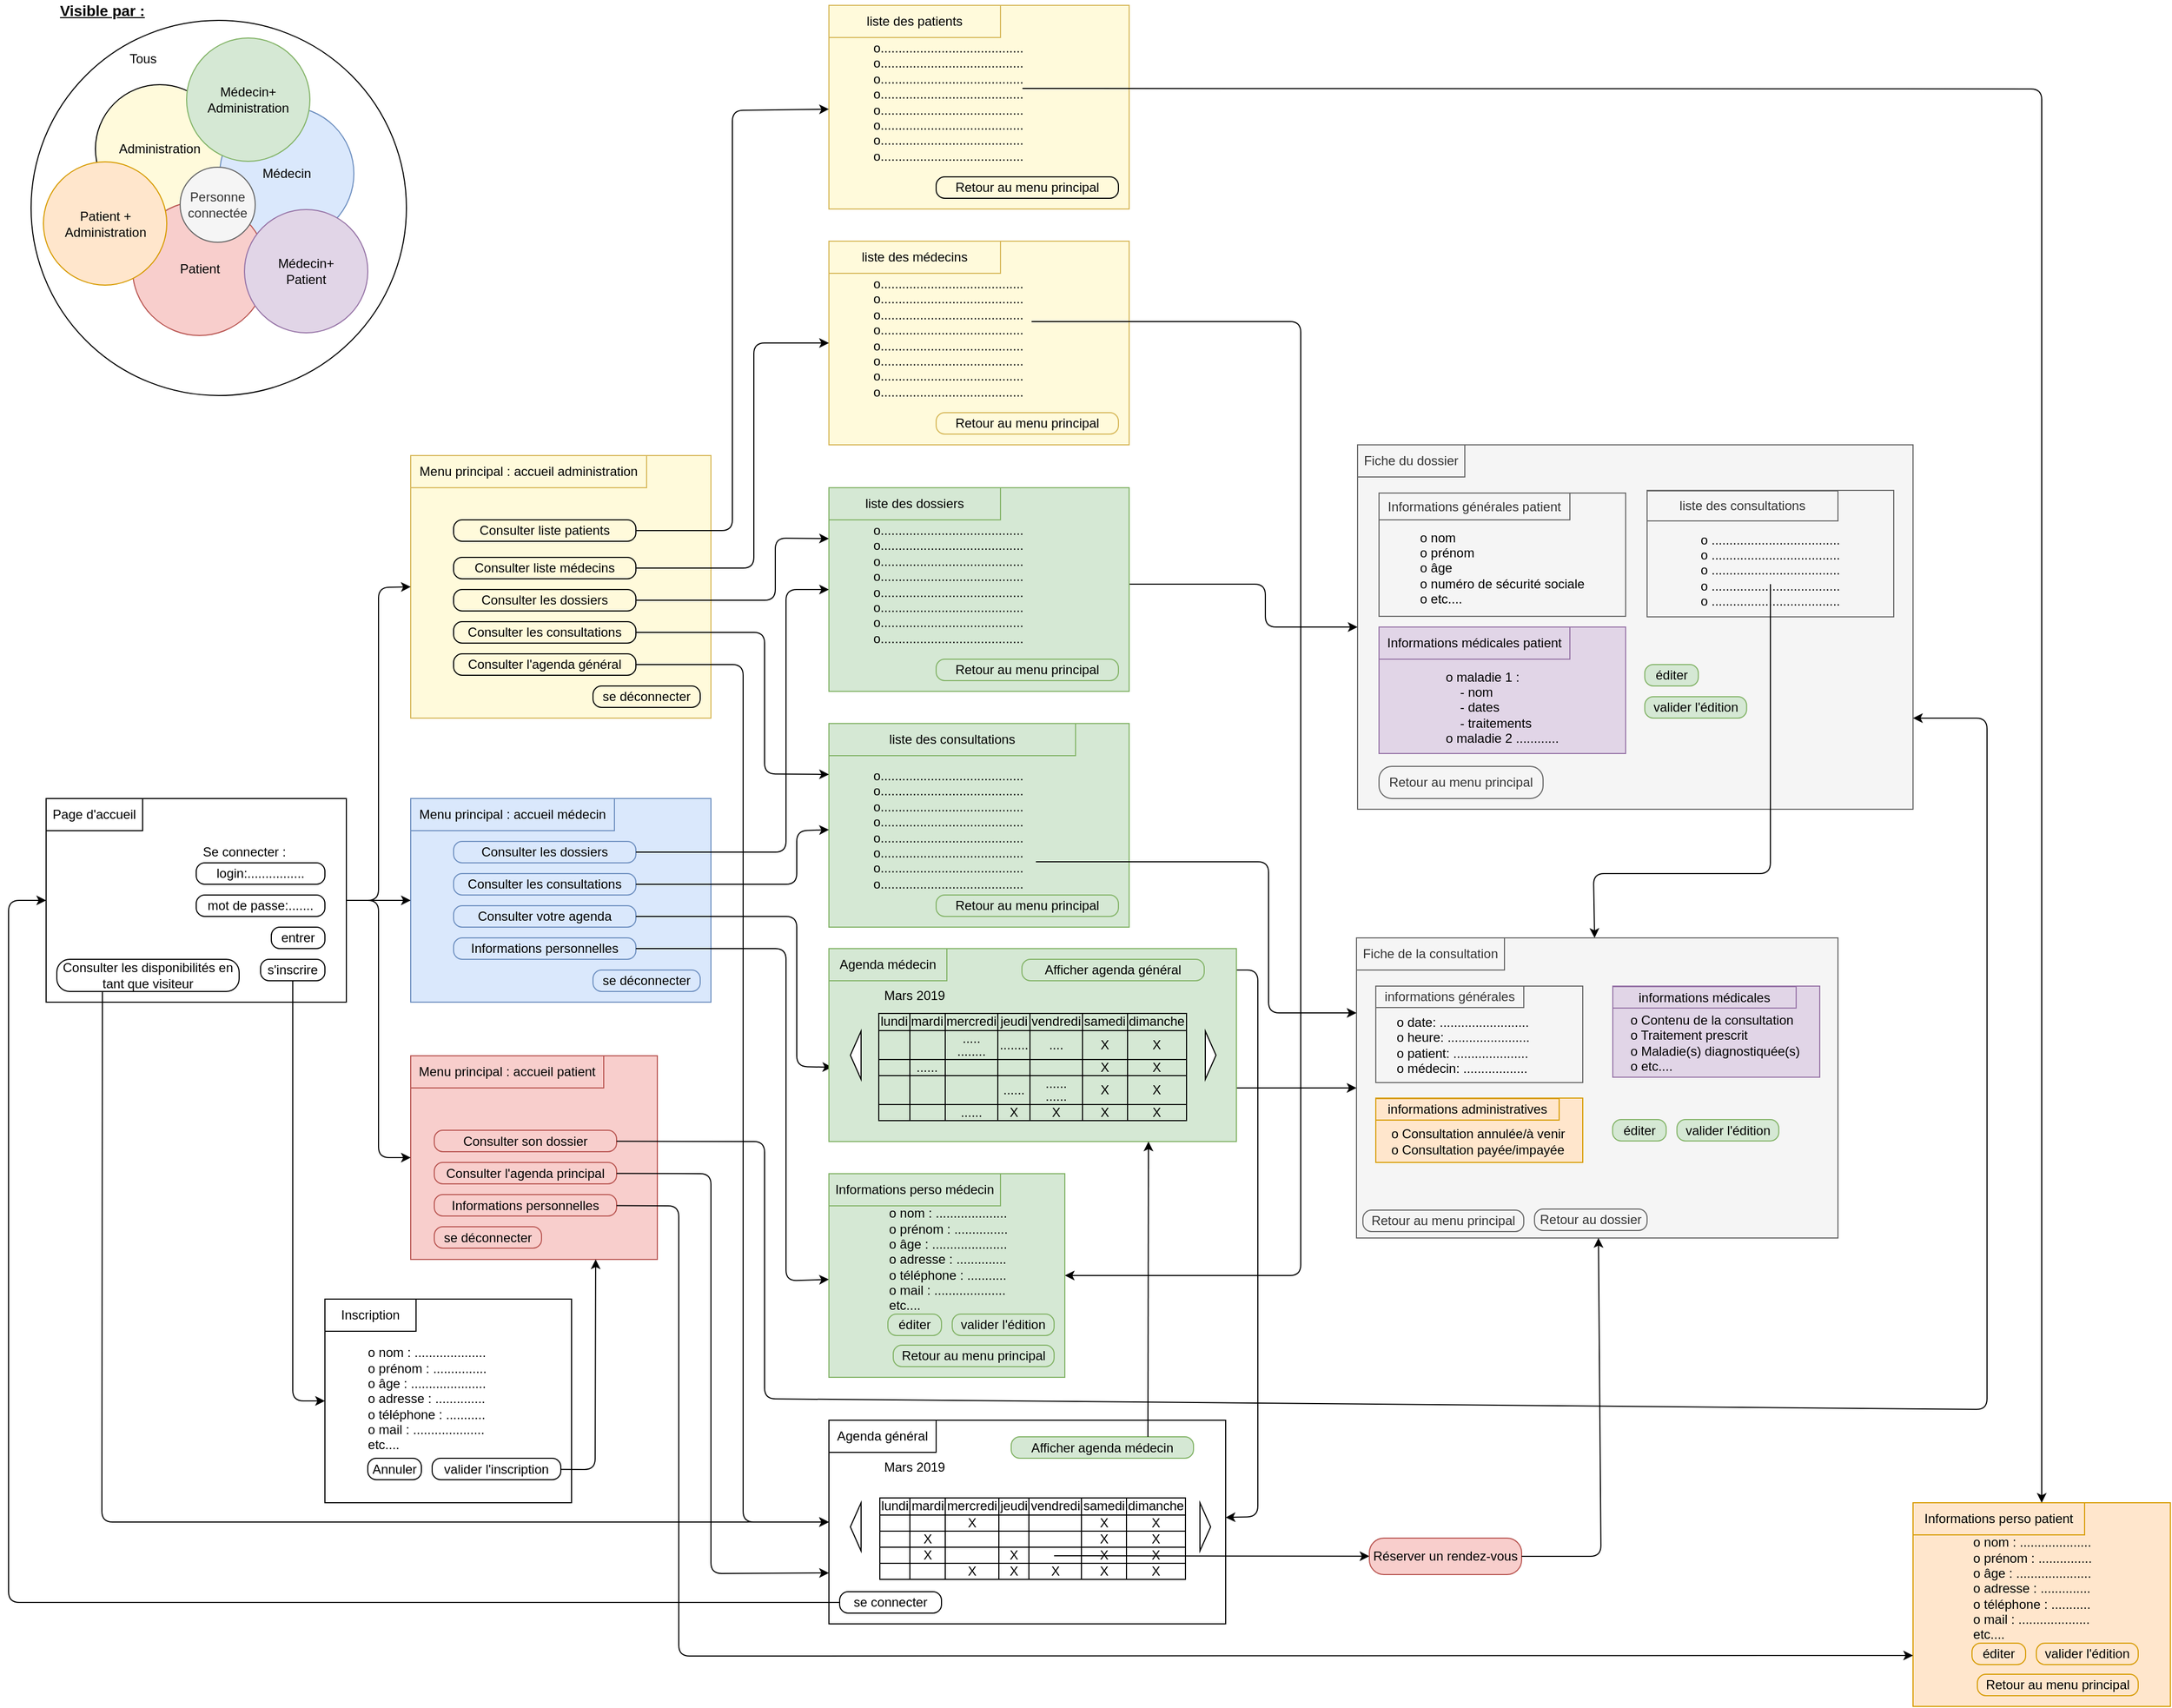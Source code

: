 <mxfile version="10.8.0" type="device"><diagram id="I6IaP9e5HXOP6kO5MKtG" name="Page-1"><mxGraphModel dx="3050" dy="2597" grid="1" gridSize="10" guides="1" tooltips="1" connect="1" arrows="1" fold="1" page="1" pageScale="1" pageWidth="1169" pageHeight="827" math="0" shadow="0"><root><mxCell id="0"/><mxCell id="1" parent="0"/><mxCell id="LQGNSoyMIDmupdFTmNiU-233" value="" style="ellipse;whiteSpace=wrap;html=1;aspect=fixed;" vertex="1" parent="1"><mxGeometry x="41" y="-786" width="350" height="350" as="geometry"/></mxCell><mxCell id="LQGNSoyMIDmupdFTmNiU-119" value="" style="group" vertex="1" connectable="0" parent="1"><mxGeometry x="395" y="-60" width="280" height="190" as="geometry"/></mxCell><mxCell id="LQGNSoyMIDmupdFTmNiU-30" value="" style="rounded=0;whiteSpace=wrap;html=1;fillColor=#dae8fc;strokeColor=#6c8ebf;" vertex="1" parent="LQGNSoyMIDmupdFTmNiU-119"><mxGeometry width="280" height="190" as="geometry"/></mxCell><mxCell id="LQGNSoyMIDmupdFTmNiU-12" value="Menu principal : accueil médecin" style="rounded=0;whiteSpace=wrap;html=1;fillColor=#dae8fc;strokeColor=#6c8ebf;" vertex="1" parent="LQGNSoyMIDmupdFTmNiU-119"><mxGeometry width="190" height="30" as="geometry"/></mxCell><mxCell id="LQGNSoyMIDmupdFTmNiU-13" value="Informations personnelles" style="rounded=1;whiteSpace=wrap;html=1;arcSize=40;fillColor=#dae8fc;strokeColor=#6c8ebf;" vertex="1" parent="LQGNSoyMIDmupdFTmNiU-119"><mxGeometry x="40" y="130" width="170" height="20" as="geometry"/></mxCell><mxCell id="LQGNSoyMIDmupdFTmNiU-14" value="Consulter les dossiers" style="rounded=1;whiteSpace=wrap;html=1;arcSize=40;fillColor=#dae8fc;strokeColor=#6c8ebf;" vertex="1" parent="LQGNSoyMIDmupdFTmNiU-119"><mxGeometry x="40" y="40" width="170" height="20" as="geometry"/></mxCell><mxCell id="LQGNSoyMIDmupdFTmNiU-15" value="Consulter les consultations" style="rounded=1;whiteSpace=wrap;html=1;arcSize=40;fillColor=#dae8fc;strokeColor=#6c8ebf;" vertex="1" parent="LQGNSoyMIDmupdFTmNiU-119"><mxGeometry x="40" y="70" width="170" height="20" as="geometry"/></mxCell><mxCell id="LQGNSoyMIDmupdFTmNiU-16" value="Consulter votre agenda" style="rounded=1;whiteSpace=wrap;html=1;arcSize=40;fillColor=#dae8fc;strokeColor=#6c8ebf;" vertex="1" parent="LQGNSoyMIDmupdFTmNiU-119"><mxGeometry x="40" y="100" width="170" height="20" as="geometry"/></mxCell><mxCell id="LQGNSoyMIDmupdFTmNiU-26" value="se déconnecter" style="rounded=1;whiteSpace=wrap;html=1;arcSize=40;fillColor=#dae8fc;strokeColor=#6c8ebf;" vertex="1" parent="LQGNSoyMIDmupdFTmNiU-119"><mxGeometry x="170" y="160" width="100" height="20" as="geometry"/></mxCell><mxCell id="LQGNSoyMIDmupdFTmNiU-56" value="" style="rounded=0;whiteSpace=wrap;html=1;fillColor=#d5e8d4;strokeColor=#82b366;" vertex="1" parent="1"><mxGeometry x="785" y="-130" width="280" height="190" as="geometry"/></mxCell><mxCell id="LQGNSoyMIDmupdFTmNiU-194" value="" style="rounded=0;whiteSpace=wrap;html=1;fillColor=#ffe6cc;strokeColor=#d79b00;" vertex="1" parent="1"><mxGeometry x="1796" y="597" width="240" height="190" as="geometry"/></mxCell><mxCell id="LQGNSoyMIDmupdFTmNiU-178" value="" style="rounded=0;whiteSpace=wrap;html=1;fillColor=#FFFADB;strokeColor=#d6b656;" vertex="1" parent="1"><mxGeometry x="785" y="-800" width="280" height="190" as="geometry"/></mxCell><mxCell id="LQGNSoyMIDmupdFTmNiU-138" value="" style="group;fillColor=#d5e8d4;strokeColor=#82b366;" vertex="1" connectable="0" parent="1"><mxGeometry x="785" y="80" width="380" height="180" as="geometry"/></mxCell><mxCell id="LQGNSoyMIDmupdFTmNiU-130" value="" style="rounded=0;whiteSpace=wrap;html=1;" vertex="1" parent="1"><mxGeometry x="785" y="520" width="370" height="190" as="geometry"/></mxCell><mxCell id="LQGNSoyMIDmupdFTmNiU-118" value="" style="rounded=0;whiteSpace=wrap;html=1;fillColor=#FFFADB;strokeColor=#d6b656;" vertex="1" parent="1"><mxGeometry x="395" y="-380" width="280" height="245" as="geometry"/></mxCell><mxCell id="LQGNSoyMIDmupdFTmNiU-10" value="" style="group" vertex="1" connectable="0" parent="1"><mxGeometry x="55" y="-60" width="280" height="190" as="geometry"/></mxCell><mxCell id="LQGNSoyMIDmupdFTmNiU-1" value="" style="rounded=0;whiteSpace=wrap;html=1;" vertex="1" parent="LQGNSoyMIDmupdFTmNiU-10"><mxGeometry width="280" height="190" as="geometry"/></mxCell><mxCell id="LQGNSoyMIDmupdFTmNiU-3" value="Page d'accueil" style="rounded=0;whiteSpace=wrap;html=1;" vertex="1" parent="LQGNSoyMIDmupdFTmNiU-10"><mxGeometry width="90" height="30" as="geometry"/></mxCell><mxCell id="LQGNSoyMIDmupdFTmNiU-4" value="Se connecter :" style="text;html=1;strokeColor=none;fillColor=none;align=center;verticalAlign=middle;whiteSpace=wrap;rounded=0;" vertex="1" parent="LQGNSoyMIDmupdFTmNiU-10"><mxGeometry x="140" y="40" width="90" height="20" as="geometry"/></mxCell><mxCell id="LQGNSoyMIDmupdFTmNiU-5" value="login:................" style="rounded=1;whiteSpace=wrap;html=1;arcSize=40;" vertex="1" parent="LQGNSoyMIDmupdFTmNiU-10"><mxGeometry x="140" y="60" width="120" height="20" as="geometry"/></mxCell><mxCell id="LQGNSoyMIDmupdFTmNiU-6" value="mot de passe:......." style="rounded=1;whiteSpace=wrap;html=1;arcSize=40;" vertex="1" parent="LQGNSoyMIDmupdFTmNiU-10"><mxGeometry x="140" y="90" width="120" height="20" as="geometry"/></mxCell><mxCell id="LQGNSoyMIDmupdFTmNiU-7" value="entrer" style="rounded=1;whiteSpace=wrap;html=1;arcSize=40;" vertex="1" parent="LQGNSoyMIDmupdFTmNiU-10"><mxGeometry x="210" y="120" width="50" height="20" as="geometry"/></mxCell><mxCell id="LQGNSoyMIDmupdFTmNiU-8" value="Consulter les disponibilités en tant que visiteur" style="rounded=1;whiteSpace=wrap;html=1;arcSize=40;" vertex="1" parent="LQGNSoyMIDmupdFTmNiU-10"><mxGeometry x="10" y="150" width="170" height="30" as="geometry"/></mxCell><mxCell id="LQGNSoyMIDmupdFTmNiU-9" value="s'inscrire" style="rounded=1;whiteSpace=wrap;html=1;arcSize=40;" vertex="1" parent="LQGNSoyMIDmupdFTmNiU-10"><mxGeometry x="200" y="150" width="60" height="20" as="geometry"/></mxCell><mxCell id="LQGNSoyMIDmupdFTmNiU-29" value="" style="endArrow=classic;html=1;exitX=1;exitY=0.5;exitDx=0;exitDy=0;fillColor=#dae8fc;strokeColor=#000000;" edge="1" parent="1" source="LQGNSoyMIDmupdFTmNiU-13" target="LQGNSoyMIDmupdFTmNiU-18"><mxGeometry width="50" height="50" relative="1" as="geometry"><mxPoint x="715" y="220" as="sourcePoint"/><mxPoint x="765" y="170" as="targetPoint"/><Array as="points"><mxPoint x="745" y="80"/><mxPoint x="745" y="390"/></Array></mxGeometry></mxCell><mxCell id="LQGNSoyMIDmupdFTmNiU-55" value="" style="endArrow=classic;html=1;fillColor=#dae8fc;strokeColor=#000000;" edge="1" parent="1" source="LQGNSoyMIDmupdFTmNiU-16"><mxGeometry width="50" height="50" relative="1" as="geometry"><mxPoint x="655" y="90" as="sourcePoint"/><mxPoint x="788" y="190.74" as="targetPoint"/><Array as="points"><mxPoint x="755" y="50"/><mxPoint x="755" y="190"/></Array></mxGeometry></mxCell><mxCell id="LQGNSoyMIDmupdFTmNiU-62" value="" style="endArrow=classic;html=1;fillColor=#dae8fc;strokeColor=#000000;" edge="1" parent="1" source="LQGNSoyMIDmupdFTmNiU-15" target="LQGNSoyMIDmupdFTmNiU-56"><mxGeometry width="50" height="50" relative="1" as="geometry"><mxPoint x="385" y="45" as="sourcePoint"/><mxPoint x="445" y="45" as="targetPoint"/><Array as="points"><mxPoint x="755" y="20"/><mxPoint x="755" y="-30"/></Array></mxGeometry></mxCell><mxCell id="LQGNSoyMIDmupdFTmNiU-70" value="" style="endArrow=classic;html=1;fillColor=#dae8fc;strokeColor=#000000;" edge="1" parent="1" source="LQGNSoyMIDmupdFTmNiU-14" target="LQGNSoyMIDmupdFTmNiU-65"><mxGeometry width="50" height="50" relative="1" as="geometry"><mxPoint x="655" y="30" as="sourcePoint"/><mxPoint x="795" y="-20.882" as="targetPoint"/><Array as="points"><mxPoint x="745" y="-10"/><mxPoint x="745" y="-255"/></Array></mxGeometry></mxCell><mxCell id="LQGNSoyMIDmupdFTmNiU-72" value="" style="rounded=0;whiteSpace=wrap;html=1;fillColor=#f5f5f5;strokeColor=#666666;fontColor=#333333;" vertex="1" parent="1"><mxGeometry x="1278" y="-390" width="518" height="340" as="geometry"/></mxCell><mxCell id="LQGNSoyMIDmupdFTmNiU-74" value="Retour au menu principal" style="rounded=1;whiteSpace=wrap;html=1;arcSize=40;fillColor=#f5f5f5;strokeColor=#666666;fontColor=#333333;" vertex="1" parent="1"><mxGeometry x="1298" y="-90" width="153" height="30" as="geometry"/></mxCell><mxCell id="LQGNSoyMIDmupdFTmNiU-78" value="" style="rounded=0;whiteSpace=wrap;html=1;fillColor=#f5f5f5;strokeColor=#666666;fontColor=#333333;" vertex="1" parent="1"><mxGeometry x="1298" y="-345" width="230" height="115" as="geometry"/></mxCell><mxCell id="LQGNSoyMIDmupdFTmNiU-79" value="&lt;div style=&quot;text-align: left&quot;&gt;&lt;span&gt;o nom&lt;/span&gt;&lt;/div&gt;&lt;div style=&quot;text-align: left&quot;&gt;&lt;span&gt;o prénom&lt;/span&gt;&lt;/div&gt;&lt;div style=&quot;text-align: left&quot;&gt;&lt;span&gt;o âge&lt;/span&gt;&lt;/div&gt;&lt;div style=&quot;text-align: left&quot;&gt;&lt;span&gt;o numéro de sécurité sociale&lt;/span&gt;&lt;/div&gt;&lt;div style=&quot;text-align: left&quot;&gt;o etc....&lt;/div&gt;" style="text;html=1;strokeColor=none;fillColor=none;align=center;verticalAlign=middle;whiteSpace=wrap;rounded=0;" vertex="1" parent="1"><mxGeometry x="1298" y="-320" width="230" height="90" as="geometry"/></mxCell><mxCell id="LQGNSoyMIDmupdFTmNiU-81" value="" style="rounded=0;whiteSpace=wrap;html=1;fillColor=#e1d5e7;strokeColor=#9673a6;" vertex="1" parent="1"><mxGeometry x="1298" y="-220" width="230" height="118" as="geometry"/></mxCell><mxCell id="LQGNSoyMIDmupdFTmNiU-82" value="Informations médicales patient" style="rounded=0;whiteSpace=wrap;html=1;fillColor=#e1d5e7;strokeColor=#9673a6;" vertex="1" parent="1"><mxGeometry x="1298" y="-220" width="178" height="30" as="geometry"/></mxCell><mxCell id="LQGNSoyMIDmupdFTmNiU-83" value="&lt;div style=&quot;text-align: left&quot;&gt;&lt;span&gt;o maladie 1 :&lt;/span&gt;&lt;/div&gt;&lt;div style=&quot;text-align: left&quot;&gt;&lt;span&gt;&amp;nbsp; &amp;nbsp; - nom&lt;/span&gt;&lt;/div&gt;&lt;div style=&quot;text-align: left&quot;&gt;&lt;span&gt;&amp;nbsp; &amp;nbsp; - dates&lt;/span&gt;&lt;/div&gt;&lt;div style=&quot;text-align: left&quot;&gt;&lt;span&gt;&amp;nbsp; &amp;nbsp; - traitements&lt;/span&gt;&lt;/div&gt;&lt;div style=&quot;text-align: left&quot;&gt;&lt;span&gt;o maladie 2 ............&lt;br&gt;&lt;/span&gt;&lt;/div&gt;" style="text;html=1;strokeColor=none;fillColor=none;align=center;verticalAlign=middle;whiteSpace=wrap;rounded=0;" vertex="1" parent="1"><mxGeometry x="1298" y="-190" width="230" height="90" as="geometry"/></mxCell><mxCell id="LQGNSoyMIDmupdFTmNiU-80" value="Informations générales patient" style="rounded=0;whiteSpace=wrap;html=1;fillColor=#f5f5f5;strokeColor=#666666;fontColor=#333333;" vertex="1" parent="1"><mxGeometry x="1298" y="-345" width="178" height="25" as="geometry"/></mxCell><mxCell id="LQGNSoyMIDmupdFTmNiU-73" value="Fiche du dossier" style="rounded=0;whiteSpace=wrap;html=1;fillColor=#f5f5f5;strokeColor=#666666;fontColor=#333333;" vertex="1" parent="1"><mxGeometry x="1278" y="-390" width="100" height="30" as="geometry"/></mxCell><mxCell id="LQGNSoyMIDmupdFTmNiU-85" value="" style="rounded=0;whiteSpace=wrap;html=1;fillColor=#f5f5f5;strokeColor=#666666;fontColor=#333333;" vertex="1" parent="1"><mxGeometry x="1548" y="-347.5" width="230" height="118" as="geometry"/></mxCell><mxCell id="LQGNSoyMIDmupdFTmNiU-86" value="liste des consultations" style="rounded=0;whiteSpace=wrap;html=1;fillColor=#f5f5f5;strokeColor=#666666;fontColor=#333333;" vertex="1" parent="1"><mxGeometry x="1548" y="-347" width="178" height="28" as="geometry"/></mxCell><mxCell id="LQGNSoyMIDmupdFTmNiU-87" value="&lt;div style=&quot;text-align: left&quot;&gt;&lt;span&gt;o ....................................&lt;/span&gt;&lt;br&gt;&lt;/div&gt;&lt;div style=&quot;text-align: left&quot;&gt;o ....................................&lt;br&gt;&lt;/div&gt;&lt;div style=&quot;text-align: left&quot;&gt;o ....................................&lt;br&gt;&lt;/div&gt;&lt;div style=&quot;text-align: left&quot;&gt;o ....................................&lt;br&gt;&lt;/div&gt;&lt;div style=&quot;text-align: left&quot;&gt;o ....................................&lt;br&gt;&lt;/div&gt;" style="text;html=1;strokeColor=none;fillColor=none;align=center;verticalAlign=middle;whiteSpace=wrap;rounded=0;" vertex="1" parent="1"><mxGeometry x="1548" y="-320" width="230" height="93" as="geometry"/></mxCell><mxCell id="LQGNSoyMIDmupdFTmNiU-89" value="" style="endArrow=classic;html=1;" edge="1" parent="1" source="LQGNSoyMIDmupdFTmNiU-68" target="LQGNSoyMIDmupdFTmNiU-72"><mxGeometry width="50" height="50" relative="1" as="geometry"><mxPoint x="975" y="-271.5" as="sourcePoint"/><mxPoint x="1234" y="-108.5" as="targetPoint"/><Array as="points"><mxPoint x="1192" y="-260"/><mxPoint x="1192" y="-220"/></Array></mxGeometry></mxCell><mxCell id="LQGNSoyMIDmupdFTmNiU-90" value="" style="endArrow=classic;html=1;" edge="1" parent="1" target="LQGNSoyMIDmupdFTmNiU-45"><mxGeometry width="50" height="50" relative="1" as="geometry"><mxPoint x="1663" y="-260" as="sourcePoint"/><mxPoint x="1536" y="-20" as="targetPoint"/><Array as="points"><mxPoint x="1663" y="10"/><mxPoint x="1498" y="10"/></Array></mxGeometry></mxCell><mxCell id="LQGNSoyMIDmupdFTmNiU-116" value="" style="endArrow=classic;html=1;strokeColor=#000000;" edge="1" parent="1" source="LQGNSoyMIDmupdFTmNiU-1" target="LQGNSoyMIDmupdFTmNiU-30"><mxGeometry width="50" height="50" relative="1" as="geometry"><mxPoint x="55" y="550" as="sourcePoint"/><mxPoint x="365" y="20" as="targetPoint"/></mxGeometry></mxCell><mxCell id="LQGNSoyMIDmupdFTmNiU-110" value="Menu principal : accueil administration" style="rounded=0;whiteSpace=wrap;html=1;fillColor=#FFFADB;strokeColor=#d6b656;" vertex="1" parent="1"><mxGeometry x="395" y="-380" width="220" height="30" as="geometry"/></mxCell><mxCell id="LQGNSoyMIDmupdFTmNiU-111" value="Consulter liste médecins" style="rounded=1;whiteSpace=wrap;html=1;arcSize=40;fillColor=#FFFADB;" vertex="1" parent="1"><mxGeometry x="435" y="-285" width="170" height="20" as="geometry"/></mxCell><mxCell id="LQGNSoyMIDmupdFTmNiU-112" value="Consulter les dossiers" style="rounded=1;whiteSpace=wrap;html=1;arcSize=40;fillColor=#FFFADB;" vertex="1" parent="1"><mxGeometry x="435" y="-255" width="170" height="20" as="geometry"/></mxCell><mxCell id="LQGNSoyMIDmupdFTmNiU-113" value="Consulter les consultations" style="rounded=1;whiteSpace=wrap;html=1;arcSize=40;fillColor=#FFFADB;" vertex="1" parent="1"><mxGeometry x="435" y="-225" width="170" height="20" as="geometry"/></mxCell><mxCell id="LQGNSoyMIDmupdFTmNiU-114" value="Consulter l'agenda général" style="rounded=1;whiteSpace=wrap;html=1;arcSize=40;fillColor=#FFFADB;" vertex="1" parent="1"><mxGeometry x="435" y="-195" width="170" height="20" as="geometry"/></mxCell><mxCell id="LQGNSoyMIDmupdFTmNiU-115" value="se déconnecter" style="rounded=1;whiteSpace=wrap;html=1;arcSize=40;fillColor=#FFFADB;" vertex="1" parent="1"><mxGeometry x="565" y="-165" width="100" height="20" as="geometry"/></mxCell><mxCell id="LQGNSoyMIDmupdFTmNiU-43" value="" style="endArrow=classic;html=1;entryX=0;entryY=0.5;entryDx=0;entryDy=0;" edge="1" parent="1" target="LQGNSoyMIDmupdFTmNiU-45"><mxGeometry width="50" height="50" relative="1" as="geometry"><mxPoint x="1014" y="210" as="sourcePoint"/><mxPoint x="1254" y="212" as="targetPoint"/><Array as="points"/></mxGeometry></mxCell><mxCell id="LQGNSoyMIDmupdFTmNiU-123" value="" style="group;" vertex="1" connectable="0" parent="1"><mxGeometry x="785" y="520" width="380" height="190" as="geometry"/></mxCell><mxCell id="LQGNSoyMIDmupdFTmNiU-124" value="" style="triangle;whiteSpace=wrap;html=1;" vertex="1" parent="LQGNSoyMIDmupdFTmNiU-123"><mxGeometry x="346" y="77" width="10" height="45" as="geometry"/></mxCell><mxCell id="LQGNSoyMIDmupdFTmNiU-125" value="Afficher agenda médecin" style="rounded=1;whiteSpace=wrap;html=1;arcSize=40;fillColor=#d5e8d4;strokeColor=#82b366;" vertex="1" parent="LQGNSoyMIDmupdFTmNiU-123"><mxGeometry x="170" y="15.5" width="170" height="20" as="geometry"/></mxCell><mxCell id="LQGNSoyMIDmupdFTmNiU-126" value="Agenda général" style="rounded=0;whiteSpace=wrap;html=1;" vertex="1" parent="1"><mxGeometry x="785" y="520" width="100" height="30" as="geometry"/></mxCell><mxCell id="LQGNSoyMIDmupdFTmNiU-127" value="&lt;div style=&quot;text-align: left&quot;&gt;&lt;span&gt;&lt;/span&gt;&lt;/div&gt;&lt;table border=&quot;1&quot; style=&quot;border: 1px solid rgb(0 , 0 , 0) ; border-collapse: collapse&quot;&gt;&lt;tbody style=&quot;line-height: 100%&quot;&gt;&lt;tr style=&quot;line-height: 110%&quot;&gt;&lt;td&gt;&lt;span style=&quot;background-color: rgb(255 , 255 , 255)&quot;&gt;lundi&lt;/span&gt;&lt;/td&gt;&lt;td&gt;&lt;span style=&quot;background-color: rgb(255 , 255 , 255)&quot;&gt;mardi&lt;/span&gt;&lt;/td&gt;&lt;td&gt;&lt;span style=&quot;background-color: rgb(255 , 255 , 255)&quot;&gt;mercredi&lt;/span&gt;&lt;/td&gt;&lt;td&gt;&lt;span style=&quot;background-color: rgb(255 , 255 , 255)&quot;&gt;jeudi&lt;/span&gt;&lt;/td&gt;&lt;td&gt;&lt;span style=&quot;background-color: rgb(255 , 255 , 255)&quot;&gt;vendredi&lt;/span&gt;&lt;/td&gt;&lt;td&gt;&lt;span style=&quot;background-color: rgb(255 , 255 , 255)&quot;&gt;samedi&lt;/span&gt;&lt;/td&gt;&lt;td&gt;&lt;span style=&quot;background-color: rgb(255 , 255 , 255)&quot;&gt;dimanche&lt;/span&gt;&lt;/td&gt;&lt;/tr&gt;&lt;tr&gt;&lt;td&gt;&lt;span style=&quot;background-color: rgb(255 , 255 , 255)&quot;&gt;&lt;br&gt;&lt;/span&gt;&lt;/td&gt;&lt;td&gt;&lt;span style=&quot;background-color: rgb(255 , 255 , 255)&quot;&gt;&lt;br&gt;&lt;/span&gt;&lt;/td&gt;&lt;td&gt;&lt;span style=&quot;background-color: rgb(255 , 255 , 255)&quot;&gt;X&lt;/span&gt;&lt;/td&gt;&lt;td&gt;&lt;/td&gt;&lt;td&gt;&lt;/td&gt;&lt;td&gt;&lt;span style=&quot;background-color: rgb(255 , 255 , 255)&quot;&gt;X&lt;/span&gt;&lt;/td&gt;&lt;td&gt;&lt;span style=&quot;background-color: rgb(255 , 255 , 255)&quot;&gt;X&lt;/span&gt;&lt;/td&gt;&lt;/tr&gt;&lt;tr&gt;&lt;td&gt;&lt;span style=&quot;background-color: rgb(255 , 255 , 255)&quot;&gt;&lt;br&gt;&lt;/span&gt;&lt;/td&gt;&lt;td&gt;&lt;span style=&quot;background-color: rgb(255 , 255 , 255)&quot;&gt;X&lt;/span&gt;&lt;/td&gt;&lt;td&gt;&lt;span style=&quot;background-color: rgb(255 , 255 , 255)&quot;&gt;&lt;br&gt;&lt;/span&gt;&lt;/td&gt;&lt;td&gt;&lt;span style=&quot;background-color: rgb(255 , 255 , 255)&quot;&gt;&lt;br&gt;&lt;/span&gt;&lt;/td&gt;&lt;td&gt;&lt;span style=&quot;background-color: rgb(255 , 255 , 255)&quot;&gt;&lt;br&gt;&lt;/span&gt;&lt;/td&gt;&lt;td&gt;&lt;span style=&quot;background-color: rgb(255 , 255 , 255)&quot;&gt;X&lt;/span&gt;&lt;/td&gt;&lt;td&gt;&lt;span style=&quot;background-color: rgb(255 , 255 , 255)&quot;&gt;X&lt;/span&gt;&lt;/td&gt;&lt;/tr&gt;&lt;tr&gt;&lt;td&gt;&lt;span style=&quot;background-color: rgb(255 , 255 , 255)&quot;&gt;&lt;br&gt;&lt;/span&gt;&lt;/td&gt;&lt;td&gt;&lt;span style=&quot;background-color: rgb(255 , 255 , 255)&quot;&gt;X&lt;/span&gt;&lt;/td&gt;&lt;td&gt;&lt;span style=&quot;background-color: rgb(255 , 255 , 255)&quot;&gt;&lt;br&gt;&lt;/span&gt;&lt;/td&gt;&lt;td&gt;&lt;span style=&quot;background-color: rgb(255 , 255 , 255)&quot;&gt;X&lt;/span&gt;&lt;/td&gt;&lt;td&gt;&lt;br&gt;&lt;/td&gt;&lt;td&gt;&lt;span style=&quot;background-color: rgb(255 , 255 , 255)&quot;&gt;X&lt;/span&gt;&lt;/td&gt;&lt;td&gt;&lt;span style=&quot;background-color: rgb(255 , 255 , 255)&quot;&gt;X&lt;/span&gt;&lt;/td&gt;&lt;/tr&gt;&lt;tr&gt;&lt;td&gt;&lt;span style=&quot;background-color: rgb(255 , 255 , 255)&quot;&gt;&lt;br&gt;&lt;/span&gt;&lt;/td&gt;&lt;td&gt;&lt;span style=&quot;background-color: rgb(255 , 255 , 255)&quot;&gt;&lt;br&gt;&lt;/span&gt;&lt;/td&gt;&lt;td&gt;&lt;span style=&quot;background-color: rgb(255 , 255 , 255)&quot;&gt;X&lt;/span&gt;&lt;/td&gt;&lt;td&gt;&lt;span style=&quot;background-color: rgb(255 , 255 , 255)&quot;&gt;X&lt;/span&gt;&lt;/td&gt;&lt;td&gt;&lt;span style=&quot;background-color: rgb(255 , 255 , 255)&quot;&gt;X&lt;/span&gt;&lt;/td&gt;&lt;td&gt;&lt;span style=&quot;background-color: rgb(255 , 255 , 255)&quot;&gt;X&lt;/span&gt;&lt;/td&gt;&lt;td&gt;&lt;span style=&quot;background-color: rgb(255 , 255 , 255)&quot;&gt;X&lt;/span&gt;&lt;/td&gt;&lt;/tr&gt;&lt;/tbody&gt;&lt;/table&gt;&lt;div style=&quot;text-align: left&quot;&gt;&lt;span&gt;&lt;/span&gt;&lt;/div&gt;" style="text;html=1;strokeColor=none;fillColor=none;align=center;verticalAlign=middle;whiteSpace=wrap;rounded=0;" vertex="1" parent="1"><mxGeometry x="795" y="560" width="360" height="140" as="geometry"/></mxCell><mxCell id="LQGNSoyMIDmupdFTmNiU-128" value="" style="triangle;whiteSpace=wrap;html=1;rotation=180;" vertex="1" parent="1"><mxGeometry x="805" y="597" width="10" height="45" as="geometry"/></mxCell><mxCell id="LQGNSoyMIDmupdFTmNiU-129" value="Mars 2019" style="text;html=1;strokeColor=none;fillColor=none;align=center;verticalAlign=middle;whiteSpace=wrap;rounded=0;" vertex="1" parent="1"><mxGeometry x="825" y="554" width="80" height="20" as="geometry"/></mxCell><mxCell id="LQGNSoyMIDmupdFTmNiU-131" value="" style="endArrow=classic;html=1;strokeColor=#000000;exitX=0.75;exitY=0;exitDx=0;exitDy=0;" edge="1" parent="1" source="LQGNSoyMIDmupdFTmNiU-125" target="LQGNSoyMIDmupdFTmNiU-136"><mxGeometry width="50" height="50" relative="1" as="geometry"><mxPoint x="1106" y="460" as="sourcePoint"/><mxPoint x="1125" y="400" as="targetPoint"/><Array as="points"><mxPoint x="1083" y="260"/></Array></mxGeometry></mxCell><mxCell id="LQGNSoyMIDmupdFTmNiU-140" value="" style="endArrow=classic;html=1;strokeColor=#000000;exitX=1;exitY=0.5;exitDx=0;exitDy=0;" edge="1" parent="1" source="LQGNSoyMIDmupdFTmNiU-139" target="LQGNSoyMIDmupdFTmNiU-130"><mxGeometry width="50" height="50" relative="1" as="geometry"><mxPoint x="1145" y="554" as="sourcePoint"/><mxPoint x="1155" y="420" as="targetPoint"/><Array as="points"><mxPoint x="1185" y="100"/><mxPoint x="1185" y="610"/></Array></mxGeometry></mxCell><mxCell id="LQGNSoyMIDmupdFTmNiU-141" value="" style="endArrow=classic;html=1;strokeColor=#000000;" edge="1" parent="1" source="LQGNSoyMIDmupdFTmNiU-114" target="LQGNSoyMIDmupdFTmNiU-130"><mxGeometry width="50" height="50" relative="1" as="geometry"><mxPoint x="705" y="-230" as="sourcePoint"/><mxPoint x="695" y="570" as="targetPoint"/><Array as="points"><mxPoint x="705" y="-185"/><mxPoint x="705" y="615"/></Array></mxGeometry></mxCell><mxCell id="LQGNSoyMIDmupdFTmNiU-142" value="" style="group;fillColor=#FFFADB;strokeColor=#d6b656;" vertex="1" connectable="0" parent="1"><mxGeometry x="785" y="-580" width="280" height="190" as="geometry"/></mxCell><mxCell id="LQGNSoyMIDmupdFTmNiU-147" value="" style="endArrow=classic;html=1;strokeColor=#000000;" edge="1" parent="1" source="LQGNSoyMIDmupdFTmNiU-111"><mxGeometry width="50" height="50" relative="1" as="geometry"><mxPoint x="630" y="-395" as="sourcePoint"/><mxPoint x="785" y="-485" as="targetPoint"/><Array as="points"><mxPoint x="715" y="-275"/><mxPoint x="715" y="-485"/></Array></mxGeometry></mxCell><mxCell id="LQGNSoyMIDmupdFTmNiU-148" value="" style="endArrow=classic;html=1;strokeColor=#000000;entryX=0;entryY=0.25;entryDx=0;entryDy=0;" edge="1" parent="1" source="LQGNSoyMIDmupdFTmNiU-112" target="LQGNSoyMIDmupdFTmNiU-65"><mxGeometry width="50" height="50" relative="1" as="geometry"><mxPoint x="615" y="-265" as="sourcePoint"/><mxPoint x="795" y="-475" as="targetPoint"/><Array as="points"><mxPoint x="735" y="-245"/><mxPoint x="735" y="-303"/></Array></mxGeometry></mxCell><mxCell id="LQGNSoyMIDmupdFTmNiU-149" value="" style="endArrow=classic;html=1;strokeColor=#000000;entryX=0;entryY=0.25;entryDx=0;entryDy=0;" edge="1" parent="1" source="LQGNSoyMIDmupdFTmNiU-113" target="LQGNSoyMIDmupdFTmNiU-56"><mxGeometry width="50" height="50" relative="1" as="geometry"><mxPoint x="615" y="-235" as="sourcePoint"/><mxPoint x="794.529" y="-292.882" as="targetPoint"/><Array as="points"><mxPoint x="725" y="-215"/><mxPoint x="725" y="-83"/></Array></mxGeometry></mxCell><mxCell id="LQGNSoyMIDmupdFTmNiU-150" value="" style="endArrow=classic;html=1;" edge="1" parent="1" target="LQGNSoyMIDmupdFTmNiU-18"><mxGeometry width="50" height="50" relative="1" as="geometry"><mxPoint x="974.0" y="-505" as="sourcePoint"/><mxPoint x="1233" y="-465" as="targetPoint"/><Array as="points"><mxPoint x="1225" y="-505"/><mxPoint x="1225" y="385"/></Array></mxGeometry></mxCell><mxCell id="LQGNSoyMIDmupdFTmNiU-144" value="liste des médecins" style="rounded=0;whiteSpace=wrap;html=1;fillColor=#FFFADB;strokeColor=#d6b656;" vertex="1" parent="1"><mxGeometry x="785" y="-580" width="160" height="30" as="geometry"/></mxCell><mxCell id="LQGNSoyMIDmupdFTmNiU-145" value="Retour au menu principal" style="rounded=1;whiteSpace=wrap;html=1;arcSize=40;fillColor=#FFFADB;strokeColor=#d6b656;" vertex="1" parent="1"><mxGeometry x="885" y="-420" width="170" height="20" as="geometry"/></mxCell><mxCell id="LQGNSoyMIDmupdFTmNiU-146" value="&lt;div style=&quot;text-align: left&quot;&gt;&lt;span&gt;o........................................&lt;/span&gt;&lt;/div&gt;&lt;div style=&quot;text-align: left&quot;&gt;o........................................&lt;br&gt;&lt;/div&gt;&lt;div style=&quot;text-align: left&quot;&gt;o........................................&lt;br&gt;&lt;/div&gt;&lt;div style=&quot;text-align: left&quot;&gt;o........................................&lt;br&gt;&lt;/div&gt;&lt;div style=&quot;text-align: left&quot;&gt;o........................................&lt;br&gt;&lt;/div&gt;&lt;div style=&quot;text-align: left&quot;&gt;o........................................&lt;br&gt;&lt;/div&gt;&lt;div style=&quot;text-align: left&quot;&gt;o........................................&lt;br&gt;&lt;/div&gt;&lt;div style=&quot;text-align: left&quot;&gt;o........................................&lt;br&gt;&lt;/div&gt;" style="text;html=1;strokeColor=none;fillColor=none;align=center;verticalAlign=middle;whiteSpace=wrap;rounded=0;" vertex="1" parent="1"><mxGeometry x="815" y="-550" width="163" height="120" as="geometry"/></mxCell><mxCell id="LQGNSoyMIDmupdFTmNiU-151" value="" style="endArrow=classic;html=1;strokeColor=#000000;entryX=0;entryY=0.5;entryDx=0;entryDy=0;" edge="1" parent="1" source="LQGNSoyMIDmupdFTmNiU-1" target="LQGNSoyMIDmupdFTmNiU-118"><mxGeometry width="50" height="50" relative="1" as="geometry"><mxPoint x="345" y="45" as="sourcePoint"/><mxPoint x="405" y="45" as="targetPoint"/><Array as="points"><mxPoint x="365" y="35"/><mxPoint x="365" y="-257"/></Array></mxGeometry></mxCell><mxCell id="LQGNSoyMIDmupdFTmNiU-152" value="éditer" style="rounded=1;whiteSpace=wrap;html=1;arcSize=40;fillColor=#d5e8d4;strokeColor=#82b366;" vertex="1" parent="1"><mxGeometry x="1545.818" y="-185" width="50" height="20" as="geometry"/></mxCell><mxCell id="LQGNSoyMIDmupdFTmNiU-153" value="valider l'édition" style="rounded=1;whiteSpace=wrap;html=1;arcSize=40;fillColor=#d5e8d4;strokeColor=#82b366;" vertex="1" parent="1"><mxGeometry x="1545.818" y="-155" width="95" height="20" as="geometry"/></mxCell><mxCell id="LQGNSoyMIDmupdFTmNiU-155" value="" style="rounded=0;whiteSpace=wrap;html=1;fillColor=#f8cecc;strokeColor=#b85450;" vertex="1" parent="1"><mxGeometry x="395" y="180" width="230" height="190" as="geometry"/></mxCell><mxCell id="LQGNSoyMIDmupdFTmNiU-156" value="Menu principal : accueil patient" style="rounded=0;whiteSpace=wrap;html=1;fillColor=#f8cecc;strokeColor=#b85450;" vertex="1" parent="1"><mxGeometry x="395" y="180" width="180" height="30" as="geometry"/></mxCell><mxCell id="LQGNSoyMIDmupdFTmNiU-157" value="Informations personnelles" style="rounded=1;whiteSpace=wrap;html=1;arcSize=40;fillColor=#f8cecc;strokeColor=#b85450;" vertex="1" parent="1"><mxGeometry x="417" y="309.5" width="170" height="20" as="geometry"/></mxCell><mxCell id="LQGNSoyMIDmupdFTmNiU-158" value="Consulter son dossier" style="rounded=1;whiteSpace=wrap;html=1;arcSize=40;fillColor=#f8cecc;strokeColor=#b85450;" vertex="1" parent="1"><mxGeometry x="417" y="249.5" width="170" height="20" as="geometry"/></mxCell><mxCell id="LQGNSoyMIDmupdFTmNiU-160" value="Consulter l'agenda principal" style="rounded=1;whiteSpace=wrap;html=1;arcSize=40;fillColor=#f8cecc;strokeColor=#b85450;" vertex="1" parent="1"><mxGeometry x="417" y="279.5" width="170" height="20" as="geometry"/></mxCell><mxCell id="LQGNSoyMIDmupdFTmNiU-161" value="se déconnecter" style="rounded=1;whiteSpace=wrap;html=1;arcSize=40;fillColor=#f8cecc;strokeColor=#b85450;" vertex="1" parent="1"><mxGeometry x="417" y="339.5" width="100" height="20" as="geometry"/></mxCell><mxCell id="LQGNSoyMIDmupdFTmNiU-45" value="" style="rounded=0;whiteSpace=wrap;html=1;fillColor=#f5f5f5;strokeColor=#666666;fontColor=#333333;" vertex="1" parent="1"><mxGeometry x="1277" y="70" width="449" height="280" as="geometry"/></mxCell><mxCell id="LQGNSoyMIDmupdFTmNiU-46" value="Fiche de la consultation" style="rounded=0;whiteSpace=wrap;html=1;fillColor=#f5f5f5;strokeColor=#666666;fontColor=#333333;" vertex="1" parent="1"><mxGeometry x="1277" y="70" width="138" height="30" as="geometry"/></mxCell><mxCell id="LQGNSoyMIDmupdFTmNiU-47" value="Retour au menu principal" style="rounded=1;whiteSpace=wrap;html=1;arcSize=40;fillColor=#f5f5f5;strokeColor=#666666;fontColor=#333333;" vertex="1" parent="1"><mxGeometry x="1283" y="324" width="150" height="20" as="geometry"/></mxCell><mxCell id="LQGNSoyMIDmupdFTmNiU-48" value="éditer" style="rounded=1;whiteSpace=wrap;html=1;arcSize=40;fillColor=#d5e8d4;strokeColor=#82b366;" vertex="1" parent="1"><mxGeometry x="1515.818" y="239.5" width="50" height="20" as="geometry"/></mxCell><mxCell id="LQGNSoyMIDmupdFTmNiU-49" value="valider l'édition" style="rounded=1;whiteSpace=wrap;html=1;arcSize=40;fillColor=#d5e8d4;strokeColor=#82b366;" vertex="1" parent="1"><mxGeometry x="1575.818" y="239.5" width="95" height="20" as="geometry"/></mxCell><mxCell id="LQGNSoyMIDmupdFTmNiU-91" value="Retour au dossier" style="rounded=1;whiteSpace=wrap;html=1;arcSize=40;fillColor=#f5f5f5;strokeColor=#666666;fontColor=#333333;" vertex="1" parent="1"><mxGeometry x="1443" y="323" width="105" height="20" as="geometry"/></mxCell><mxCell id="LQGNSoyMIDmupdFTmNiU-96" value="" style="rounded=0;whiteSpace=wrap;html=1;fillColor=#f5f5f5;strokeColor=#666666;fontColor=#333333;" vertex="1" parent="1"><mxGeometry x="1295" y="115" width="193" height="90" as="geometry"/></mxCell><mxCell id="LQGNSoyMIDmupdFTmNiU-97" value="informations générales" style="rounded=0;whiteSpace=wrap;html=1;fillColor=#f5f5f5;strokeColor=#666666;fontColor=#333333;" vertex="1" parent="1"><mxGeometry x="1295" y="115" width="138" height="20" as="geometry"/></mxCell><mxCell id="LQGNSoyMIDmupdFTmNiU-98" value="&lt;div style=&quot;text-align: left&quot;&gt;&lt;span&gt;o date: .........................&lt;/span&gt;&lt;/div&gt;&lt;div style=&quot;text-align: left&quot;&gt;&lt;span&gt;o heure: .......................&lt;/span&gt;&lt;/div&gt;&lt;div style=&quot;text-align: left&quot;&gt;&lt;span&gt;o patient: .....................&lt;/span&gt;&lt;/div&gt;&lt;div style=&quot;text-align: left&quot;&gt;&lt;span&gt;o médecin: ..................&lt;/span&gt;&lt;/div&gt;" style="text;html=1;strokeColor=none;fillColor=none;align=center;verticalAlign=middle;whiteSpace=wrap;rounded=0;" vertex="1" parent="1"><mxGeometry x="1295" y="135" width="163" height="70" as="geometry"/></mxCell><mxCell id="LQGNSoyMIDmupdFTmNiU-99" value="" style="rounded=0;whiteSpace=wrap;html=1;fillColor=#ffe6cc;strokeColor=#d79b00;" vertex="1" parent="1"><mxGeometry x="1295" y="219.5" width="193" height="60" as="geometry"/></mxCell><mxCell id="LQGNSoyMIDmupdFTmNiU-100" value="informations administratives" style="rounded=0;whiteSpace=wrap;html=1;fillColor=#ffe6cc;strokeColor=#d79b00;" vertex="1" parent="1"><mxGeometry x="1295" y="220" width="171" height="20" as="geometry"/></mxCell><mxCell id="LQGNSoyMIDmupdFTmNiU-101" value="&lt;div style=&quot;text-align: left&quot;&gt;o Consultation annulée/à venir&lt;/div&gt;&lt;div style=&quot;text-align: left&quot;&gt;o Consultation payée/impayée&lt;/div&gt;" style="text;html=1;strokeColor=none;fillColor=none;align=center;verticalAlign=middle;whiteSpace=wrap;rounded=0;" vertex="1" parent="1"><mxGeometry x="1295" y="239.5" width="191" height="40" as="geometry"/></mxCell><mxCell id="LQGNSoyMIDmupdFTmNiU-102" value="" style="rounded=0;whiteSpace=wrap;html=1;fillColor=#e1d5e7;strokeColor=#9673a6;" vertex="1" parent="1"><mxGeometry x="1516" y="115" width="193" height="85" as="geometry"/></mxCell><mxCell id="LQGNSoyMIDmupdFTmNiU-103" value="informations médicales" style="rounded=0;whiteSpace=wrap;html=1;fillColor=#e1d5e7;strokeColor=#9673a6;" vertex="1" parent="1"><mxGeometry x="1516" y="115.5" width="171" height="20" as="geometry"/></mxCell><mxCell id="LQGNSoyMIDmupdFTmNiU-104" value="&lt;div style=&quot;text-align: left&quot;&gt;o Contenu de la consultation&lt;/div&gt;&lt;div style=&quot;text-align: left&quot;&gt;o Traitement prescrit&lt;/div&gt;&lt;div style=&quot;text-align: left&quot;&gt;o Maladie(s) diagnostiquée(s)&lt;/div&gt;&lt;div style=&quot;text-align: left&quot;&gt;o etc....&lt;/div&gt;" style="text;html=1;strokeColor=none;fillColor=none;align=center;verticalAlign=middle;whiteSpace=wrap;rounded=0;" vertex="1" parent="1"><mxGeometry x="1516" y="135" width="191" height="65" as="geometry"/></mxCell><mxCell id="LQGNSoyMIDmupdFTmNiU-169" value="" style="endArrow=classic;html=1;strokeColor=#000000;" edge="1" parent="1" target="LQGNSoyMIDmupdFTmNiU-170"><mxGeometry width="50" height="50" relative="1" as="geometry"><mxPoint x="995" y="646.5" as="sourcePoint"/><mxPoint x="1125" y="646.5" as="targetPoint"/><Array as="points"/></mxGeometry></mxCell><mxCell id="LQGNSoyMIDmupdFTmNiU-170" value="Réserver un rendez-vous" style="rounded=1;whiteSpace=wrap;html=1;arcSize=40;fillColor=#f8cecc;strokeColor=#b85450;" vertex="1" parent="1"><mxGeometry x="1289" y="630" width="142" height="34" as="geometry"/></mxCell><mxCell id="LQGNSoyMIDmupdFTmNiU-172" value="Consulter liste patients" style="rounded=1;whiteSpace=wrap;html=1;arcSize=40;fillColor=#FFFADB;" vertex="1" parent="1"><mxGeometry x="435" y="-320" width="170" height="20" as="geometry"/></mxCell><mxCell id="LQGNSoyMIDmupdFTmNiU-174" value="liste des patients" style="rounded=0;whiteSpace=wrap;html=1;fillColor=#FFFADB;strokeColor=#d6b656;" vertex="1" parent="1"><mxGeometry x="785" y="-800" width="160" height="30" as="geometry"/></mxCell><mxCell id="LQGNSoyMIDmupdFTmNiU-175" value="Retour au menu principal" style="rounded=1;whiteSpace=wrap;html=1;arcSize=40;fillColor=#FFFADB;" vertex="1" parent="1"><mxGeometry x="885" y="-640" width="170" height="20" as="geometry"/></mxCell><mxCell id="LQGNSoyMIDmupdFTmNiU-176" value="&lt;div style=&quot;text-align: left&quot;&gt;&lt;span&gt;o........................................&lt;/span&gt;&lt;/div&gt;&lt;div style=&quot;text-align: left&quot;&gt;o........................................&lt;br&gt;&lt;/div&gt;&lt;div style=&quot;text-align: left&quot;&gt;o........................................&lt;br&gt;&lt;/div&gt;&lt;div style=&quot;text-align: left&quot;&gt;o........................................&lt;br&gt;&lt;/div&gt;&lt;div style=&quot;text-align: left&quot;&gt;o........................................&lt;br&gt;&lt;/div&gt;&lt;div style=&quot;text-align: left&quot;&gt;o........................................&lt;br&gt;&lt;/div&gt;&lt;div style=&quot;text-align: left&quot;&gt;o........................................&lt;br&gt;&lt;/div&gt;&lt;div style=&quot;text-align: left&quot;&gt;o........................................&lt;br&gt;&lt;/div&gt;" style="text;html=1;strokeColor=none;fillColor=none;align=center;verticalAlign=middle;whiteSpace=wrap;rounded=0;" vertex="1" parent="1"><mxGeometry x="815" y="-770" width="163" height="120" as="geometry"/></mxCell><mxCell id="LQGNSoyMIDmupdFTmNiU-177" value="" style="endArrow=classic;html=1;strokeColor=#000000;" edge="1" parent="1" source="LQGNSoyMIDmupdFTmNiU-172" target="LQGNSoyMIDmupdFTmNiU-178"><mxGeometry width="50" height="50" relative="1" as="geometry"><mxPoint x="520" y="-475" as="sourcePoint"/><mxPoint x="705" y="-710" as="targetPoint"/><Array as="points"><mxPoint x="695" y="-310"/><mxPoint x="695" y="-702"/></Array></mxGeometry></mxCell><mxCell id="LQGNSoyMIDmupdFTmNiU-180" value="Informations perso patient" style="rounded=0;whiteSpace=wrap;html=1;fillColor=#ffe6cc;strokeColor=#d79b00;" vertex="1" parent="1"><mxGeometry x="1796" y="597" width="160" height="30" as="geometry"/></mxCell><mxCell id="LQGNSoyMIDmupdFTmNiU-181" value="Retour au menu principal" style="rounded=1;whiteSpace=wrap;html=1;arcSize=40;fillColor=#ffe6cc;strokeColor=#d79b00;" vertex="1" parent="1"><mxGeometry x="1856" y="757" width="150" height="20" as="geometry"/></mxCell><mxCell id="LQGNSoyMIDmupdFTmNiU-182" value="éditer" style="rounded=1;whiteSpace=wrap;html=1;arcSize=40;fillColor=#ffe6cc;strokeColor=#d79b00;" vertex="1" parent="1"><mxGeometry x="1851" y="728" width="50" height="20" as="geometry"/></mxCell><mxCell id="LQGNSoyMIDmupdFTmNiU-183" value="valider l'édition" style="rounded=1;whiteSpace=wrap;html=1;arcSize=40;fillColor=#ffe6cc;strokeColor=#d79b00;" vertex="1" parent="1"><mxGeometry x="1911" y="728" width="95" height="20" as="geometry"/></mxCell><mxCell id="LQGNSoyMIDmupdFTmNiU-184" value="&lt;div style=&quot;text-align: left&quot;&gt;&lt;span&gt;o nom : ....................&lt;/span&gt;&lt;/div&gt;&lt;div style=&quot;text-align: left&quot;&gt;&lt;span&gt;o prénom : ...............&lt;/span&gt;&lt;/div&gt;&lt;div style=&quot;text-align: left&quot;&gt;&lt;span&gt;o âge : .....................&lt;/span&gt;&lt;/div&gt;&lt;div style=&quot;text-align: left&quot;&gt;&lt;span&gt;o adresse : ..............&lt;/span&gt;&lt;/div&gt;&lt;div style=&quot;text-align: left&quot;&gt;&lt;span&gt;o téléphone : ...........&lt;/span&gt;&lt;/div&gt;&lt;div style=&quot;text-align: left&quot;&gt;&lt;span&gt;o mail : ....................&lt;/span&gt;&lt;/div&gt;&lt;div style=&quot;text-align: left&quot;&gt;&lt;span&gt;etc....&lt;/span&gt;&lt;/div&gt;" style="text;html=1;strokeColor=none;fillColor=none;align=center;verticalAlign=middle;whiteSpace=wrap;rounded=0;" vertex="1" parent="1"><mxGeometry x="1826" y="627" width="163" height="100" as="geometry"/></mxCell><mxCell id="LQGNSoyMIDmupdFTmNiU-185" value="" style="endArrow=classic;html=1;strokeColor=#000000;" edge="1" parent="1" source="LQGNSoyMIDmupdFTmNiU-170" target="LQGNSoyMIDmupdFTmNiU-45"><mxGeometry width="50" height="50" relative="1" as="geometry"><mxPoint x="1324" y="573.5" as="sourcePoint"/><mxPoint x="1528" y="573.871" as="targetPoint"/><Array as="points"><mxPoint x="1505" y="647"/></Array></mxGeometry></mxCell><mxCell id="LQGNSoyMIDmupdFTmNiU-186" value="" style="endArrow=classic;html=1;" edge="1" parent="1" target="LQGNSoyMIDmupdFTmNiU-194"><mxGeometry width="50" height="50" relative="1" as="geometry"><mxPoint x="965.5" y="-722.5" as="sourcePoint"/><mxPoint x="1045" y="860" as="targetPoint"/><Array as="points"><mxPoint x="1916" y="-722"/></Array></mxGeometry></mxCell><mxCell id="LQGNSoyMIDmupdFTmNiU-195" value="" style="endArrow=classic;html=1;strokeColor=#000000;" edge="1" parent="1" source="LQGNSoyMIDmupdFTmNiU-1" target="LQGNSoyMIDmupdFTmNiU-155"><mxGeometry width="50" height="50" relative="1" as="geometry"><mxPoint x="345" y="45" as="sourcePoint"/><mxPoint x="405" y="45" as="targetPoint"/><Array as="points"><mxPoint x="365" y="35"/><mxPoint x="365" y="275"/></Array></mxGeometry></mxCell><mxCell id="LQGNSoyMIDmupdFTmNiU-196" value="" style="endArrow=classic;html=1;strokeColor=#000000;entryX=0;entryY=0.75;entryDx=0;entryDy=0;" edge="1" parent="1" source="LQGNSoyMIDmupdFTmNiU-157" target="LQGNSoyMIDmupdFTmNiU-194"><mxGeometry width="50" height="50" relative="1" as="geometry"><mxPoint x="505" y="431" as="sourcePoint"/><mxPoint x="565" y="670.912" as="targetPoint"/><Array as="points"><mxPoint x="645" y="320"/><mxPoint x="645" y="740"/></Array></mxGeometry></mxCell><mxCell id="LQGNSoyMIDmupdFTmNiU-197" value="" style="endArrow=classic;html=1;strokeColor=#000000;entryX=0;entryY=0.75;entryDx=0;entryDy=0;" edge="1" parent="1" source="LQGNSoyMIDmupdFTmNiU-160" target="LQGNSoyMIDmupdFTmNiU-130"><mxGeometry width="50" height="50" relative="1" as="geometry"><mxPoint x="597" y="329.797" as="sourcePoint"/><mxPoint x="795" y="855.462" as="targetPoint"/><Array as="points"><mxPoint x="675" y="290"/><mxPoint x="675" y="663"/></Array></mxGeometry></mxCell><mxCell id="LQGNSoyMIDmupdFTmNiU-69" value="" style="group;" vertex="1" connectable="0" parent="1"><mxGeometry x="785" y="-130" width="280" height="190" as="geometry"/></mxCell><mxCell id="LQGNSoyMIDmupdFTmNiU-57" value="liste des consultations&lt;br&gt;" style="rounded=0;whiteSpace=wrap;html=1;fillColor=#d5e8d4;strokeColor=#82b366;" vertex="1" parent="1"><mxGeometry x="785" y="-130" width="230" height="30" as="geometry"/></mxCell><mxCell id="LQGNSoyMIDmupdFTmNiU-58" value="Retour au menu principal" style="rounded=1;whiteSpace=wrap;html=1;arcSize=40;fillColor=#d5e8d4;strokeColor=#82b366;" vertex="1" parent="1"><mxGeometry x="885" y="30" width="170" height="20" as="geometry"/></mxCell><mxCell id="LQGNSoyMIDmupdFTmNiU-61" value="&lt;div style=&quot;text-align: left&quot;&gt;&lt;span&gt;o........................................&lt;/span&gt;&lt;/div&gt;&lt;div style=&quot;text-align: left&quot;&gt;o........................................&lt;br&gt;&lt;/div&gt;&lt;div style=&quot;text-align: left&quot;&gt;o........................................&lt;br&gt;&lt;/div&gt;&lt;div style=&quot;text-align: left&quot;&gt;o........................................&lt;br&gt;&lt;/div&gt;&lt;div style=&quot;text-align: left&quot;&gt;o........................................&lt;br&gt;&lt;/div&gt;&lt;div style=&quot;text-align: left&quot;&gt;o........................................&lt;br&gt;&lt;/div&gt;&lt;div style=&quot;text-align: left&quot;&gt;o........................................&lt;br&gt;&lt;/div&gt;&lt;div style=&quot;text-align: left&quot;&gt;o........................................&lt;br&gt;&lt;/div&gt;" style="text;html=1;strokeColor=none;fillColor=none;align=center;verticalAlign=middle;whiteSpace=wrap;rounded=0;" vertex="1" parent="1"><mxGeometry x="815" y="-91" width="163" height="120" as="geometry"/></mxCell><mxCell id="LQGNSoyMIDmupdFTmNiU-64" value="" style="endArrow=classic;html=1;entryX=0;entryY=0.25;entryDx=0;entryDy=0;exitX=1;exitY=0.75;exitDx=0;exitDy=0;" edge="1" parent="1" source="LQGNSoyMIDmupdFTmNiU-61" target="LQGNSoyMIDmupdFTmNiU-45"><mxGeometry width="50" height="50" relative="1" as="geometry"><mxPoint x="1135" y="-20" as="sourcePoint"/><mxPoint x="1305" y="20" as="targetPoint"/><Array as="points"><mxPoint x="1195" y="-1"/><mxPoint x="1195" y="140"/></Array></mxGeometry></mxCell><mxCell id="LQGNSoyMIDmupdFTmNiU-204" value="" style="endArrow=classic;html=1;strokeColor=#000000;entryX=1;entryY=0.75;entryDx=0;entryDy=0;" edge="1" parent="1" source="LQGNSoyMIDmupdFTmNiU-158" target="LQGNSoyMIDmupdFTmNiU-72"><mxGeometry width="50" height="50" relative="1" as="geometry"><mxPoint x="1289" y="470" as="sourcePoint"/><mxPoint x="1339" y="420" as="targetPoint"/><Array as="points"><mxPoint x="725" y="260"/><mxPoint x="725" y="500"/><mxPoint x="1865" y="510"/><mxPoint x="1865" y="-135"/></Array></mxGeometry></mxCell><mxCell id="LQGNSoyMIDmupdFTmNiU-205" value="" style="endArrow=classic;html=1;strokeColor=#000000;exitX=0.25;exitY=1;exitDx=0;exitDy=0;" edge="1" parent="1" source="LQGNSoyMIDmupdFTmNiU-8" target="LQGNSoyMIDmupdFTmNiU-130"><mxGeometry width="50" height="50" relative="1" as="geometry"><mxPoint x="100" y="320" as="sourcePoint"/><mxPoint x="250" y="449.5" as="targetPoint"/><Array as="points"><mxPoint x="107" y="615"/></Array></mxGeometry></mxCell><mxCell id="LQGNSoyMIDmupdFTmNiU-206" value="se connecter" style="rounded=1;whiteSpace=wrap;html=1;arcSize=40;" vertex="1" parent="1"><mxGeometry x="795" y="680" width="95" height="20" as="geometry"/></mxCell><mxCell id="LQGNSoyMIDmupdFTmNiU-207" value="" style="endArrow=classic;html=1;strokeColor=#000000;entryX=0;entryY=0.5;entryDx=0;entryDy=0;" edge="1" parent="1" source="LQGNSoyMIDmupdFTmNiU-206" target="LQGNSoyMIDmupdFTmNiU-1"><mxGeometry width="50" height="50" relative="1" as="geometry"><mxPoint x="160.0" y="130" as="sourcePoint"/><mxPoint x="280" y="500" as="targetPoint"/><Array as="points"><mxPoint x="20" y="690"/><mxPoint x="20" y="35"/></Array></mxGeometry></mxCell><mxCell id="LQGNSoyMIDmupdFTmNiU-216" value="" style="rounded=0;whiteSpace=wrap;html=1;" vertex="1" parent="1"><mxGeometry x="315" y="407" width="230" height="190" as="geometry"/></mxCell><mxCell id="LQGNSoyMIDmupdFTmNiU-209" value="Inscription" style="rounded=0;whiteSpace=wrap;html=1;" vertex="1" parent="1"><mxGeometry x="315" y="407" width="85" height="30" as="geometry"/></mxCell><mxCell id="LQGNSoyMIDmupdFTmNiU-213" value="&lt;div style=&quot;text-align: left&quot;&gt;&lt;span&gt;o nom : ....................&lt;/span&gt;&lt;/div&gt;&lt;div style=&quot;text-align: left&quot;&gt;&lt;span&gt;o prénom : ...............&lt;/span&gt;&lt;/div&gt;&lt;div style=&quot;text-align: left&quot;&gt;&lt;span&gt;o âge : .....................&lt;/span&gt;&lt;/div&gt;&lt;div style=&quot;text-align: left&quot;&gt;&lt;span&gt;o adresse : ..............&lt;/span&gt;&lt;/div&gt;&lt;div style=&quot;text-align: left&quot;&gt;&lt;span&gt;o téléphone : ...........&lt;/span&gt;&lt;/div&gt;&lt;div style=&quot;text-align: left&quot;&gt;&lt;span&gt;o mail : ....................&lt;/span&gt;&lt;/div&gt;&lt;div style=&quot;text-align: left&quot;&gt;&lt;span&gt;etc....&lt;/span&gt;&lt;/div&gt;" style="text;html=1;strokeColor=none;fillColor=none;align=center;verticalAlign=middle;whiteSpace=wrap;rounded=0;" vertex="1" parent="1"><mxGeometry x="328.5" y="450" width="163" height="100" as="geometry"/></mxCell><mxCell id="LQGNSoyMIDmupdFTmNiU-212" value="valider l'inscription" style="rounded=1;whiteSpace=wrap;html=1;arcSize=40;" vertex="1" parent="1"><mxGeometry x="415" y="555.5" width="120" height="20" as="geometry"/></mxCell><mxCell id="LQGNSoyMIDmupdFTmNiU-211" value="Annuler" style="rounded=1;whiteSpace=wrap;html=1;arcSize=40;" vertex="1" parent="1"><mxGeometry x="355" y="555.5" width="50" height="20" as="geometry"/></mxCell><mxCell id="LQGNSoyMIDmupdFTmNiU-217" value="" style="endArrow=classic;html=1;strokeColor=#000000;exitX=0.5;exitY=1;exitDx=0;exitDy=0;" edge="1" parent="1" source="LQGNSoyMIDmupdFTmNiU-9" target="LQGNSoyMIDmupdFTmNiU-216"><mxGeometry width="50" height="50" relative="1" as="geometry"><mxPoint x="240" y="209.5" as="sourcePoint"/><mxPoint x="300" y="449.5" as="targetPoint"/><Array as="points"><mxPoint x="285" y="502"/></Array></mxGeometry></mxCell><mxCell id="LQGNSoyMIDmupdFTmNiU-218" value="" style="endArrow=classic;html=1;strokeColor=#000000;entryX=0.75;entryY=1;entryDx=0;entryDy=0;" edge="1" parent="1" source="LQGNSoyMIDmupdFTmNiU-212" target="LQGNSoyMIDmupdFTmNiU-155"><mxGeometry width="50" height="50" relative="1" as="geometry"><mxPoint x="567" y="556" as="sourcePoint"/><mxPoint x="405" y="512.0" as="targetPoint"/><Array as="points"><mxPoint x="567" y="566"/></Array></mxGeometry></mxCell><mxCell id="LQGNSoyMIDmupdFTmNiU-136" value="" style="rounded=0;whiteSpace=wrap;html=1;fillColor=#d5e8d4;strokeColor=#82b366;" vertex="1" parent="1"><mxGeometry x="785" y="80" width="380" height="180" as="geometry"/></mxCell><mxCell id="LQGNSoyMIDmupdFTmNiU-38" value="Agenda médecin" style="rounded=0;whiteSpace=wrap;html=1;fillColor=#d5e8d4;strokeColor=#82b366;" vertex="1" parent="1"><mxGeometry x="785" y="80" width="110" height="30" as="geometry"/></mxCell><mxCell id="LQGNSoyMIDmupdFTmNiU-39" value="&lt;div style=&quot;text-align: left&quot;&gt;&lt;span&gt;&lt;/span&gt;&lt;/div&gt;&lt;table border=&quot;1&quot; style=&quot;border: 1px solid rgb(0 , 0 , 0) ; border-collapse: collapse&quot;&gt;&lt;tbody style=&quot;line-height: 100%&quot;&gt;&lt;tr style=&quot;line-height: 110%&quot;&gt;&lt;td&gt;&lt;span style=&quot;background-color: rgb(213 , 232 , 212)&quot;&gt;lundi&lt;/span&gt;&lt;/td&gt;&lt;td&gt;&lt;span style=&quot;background-color: rgb(213 , 232 , 212)&quot;&gt;mardi&lt;/span&gt;&lt;/td&gt;&lt;td&gt;&lt;span style=&quot;background-color: rgb(213 , 232 , 212)&quot;&gt;mercredi&lt;/span&gt;&lt;/td&gt;&lt;td&gt;&lt;span style=&quot;background-color: rgb(213 , 232 , 212)&quot;&gt;jeudi&lt;/span&gt;&lt;/td&gt;&lt;td&gt;&lt;span style=&quot;background-color: rgb(213 , 232 , 212)&quot;&gt;vendredi&lt;/span&gt;&lt;/td&gt;&lt;td&gt;&lt;span style=&quot;background-color: rgb(213 , 232 , 212)&quot;&gt;samedi&lt;/span&gt;&lt;/td&gt;&lt;td&gt;&lt;span style=&quot;background-color: rgb(213 , 232 , 212)&quot;&gt;dimanche&lt;/span&gt;&lt;/td&gt;&lt;/tr&gt;&lt;tr&gt;&lt;td&gt;&lt;span style=&quot;background-color: rgb(213 , 232 , 212)&quot;&gt;&lt;br&gt;&lt;/span&gt;&lt;/td&gt;&lt;td&gt;&lt;span style=&quot;background-color: rgb(213 , 232 , 212)&quot;&gt;&lt;br&gt;&lt;/span&gt;&lt;/td&gt;&lt;td&gt;&lt;span style=&quot;background-color: rgb(213 , 232 , 212)&quot;&gt;.....&lt;br&gt;........&lt;/span&gt;&lt;/td&gt;&lt;td&gt;&lt;span style=&quot;background-color: rgb(213 , 232 , 212)&quot;&gt;........&lt;/span&gt;&lt;/td&gt;&lt;td&gt;&lt;span style=&quot;background-color: rgb(213 , 232 , 212)&quot;&gt;....&lt;/span&gt;&lt;/td&gt;&lt;td&gt;&lt;span style=&quot;background-color: rgb(213 , 232 , 212)&quot;&gt;X&lt;/span&gt;&lt;/td&gt;&lt;td&gt;&lt;span style=&quot;background-color: rgb(213 , 232 , 212)&quot;&gt;X&lt;/span&gt;&lt;/td&gt;&lt;/tr&gt;&lt;tr&gt;&lt;td&gt;&lt;span style=&quot;background-color: rgb(213 , 232 , 212)&quot;&gt;&lt;br&gt;&lt;/span&gt;&lt;/td&gt;&lt;td&gt;&lt;span style=&quot;background-color: rgb(213 , 232 , 212)&quot;&gt;......&lt;/span&gt;&lt;/td&gt;&lt;td&gt;&lt;span style=&quot;background-color: rgb(213 , 232 , 212)&quot;&gt;&lt;br&gt;&lt;/span&gt;&lt;/td&gt;&lt;td&gt;&lt;span style=&quot;background-color: rgb(213 , 232 , 212)&quot;&gt;&lt;br&gt;&lt;/span&gt;&lt;/td&gt;&lt;td&gt;&lt;span style=&quot;background-color: rgb(213 , 232 , 212)&quot;&gt;&lt;br&gt;&lt;/span&gt;&lt;/td&gt;&lt;td&gt;&lt;span style=&quot;background-color: rgb(213 , 232 , 212)&quot;&gt;X&lt;/span&gt;&lt;/td&gt;&lt;td&gt;&lt;span style=&quot;background-color: rgb(213 , 232 , 212)&quot;&gt;X&lt;/span&gt;&lt;/td&gt;&lt;/tr&gt;&lt;tr&gt;&lt;td&gt;&lt;span style=&quot;background-color: rgb(213 , 232 , 212)&quot;&gt;&lt;br&gt;&lt;/span&gt;&lt;/td&gt;&lt;td&gt;&lt;span style=&quot;background-color: rgb(213 , 232 , 212)&quot;&gt;&lt;br&gt;&lt;/span&gt;&lt;/td&gt;&lt;td&gt;&lt;span style=&quot;background-color: rgb(213 , 232 , 212)&quot;&gt;&lt;br&gt;&lt;/span&gt;&lt;/td&gt;&lt;td&gt;&lt;span style=&quot;background-color: rgb(213 , 232 , 212)&quot;&gt;......&lt;/span&gt;&lt;/td&gt;&lt;td&gt;&lt;span style=&quot;background-color: rgb(213 , 232 , 212)&quot;&gt;......&lt;br&gt;......&lt;/span&gt;&lt;/td&gt;&lt;td&gt;&lt;span style=&quot;background-color: rgb(213 , 232 , 212)&quot;&gt;X&lt;/span&gt;&lt;/td&gt;&lt;td&gt;&lt;span style=&quot;background-color: rgb(213 , 232 , 212)&quot;&gt;X&lt;/span&gt;&lt;/td&gt;&lt;/tr&gt;&lt;tr&gt;&lt;td&gt;&lt;span style=&quot;background-color: rgb(213 , 232 , 212)&quot;&gt;&lt;br&gt;&lt;/span&gt;&lt;/td&gt;&lt;td&gt;&lt;span style=&quot;background-color: rgb(213 , 232 , 212)&quot;&gt;&lt;br&gt;&lt;/span&gt;&lt;/td&gt;&lt;td&gt;&lt;span style=&quot;background-color: rgb(213 , 232 , 212)&quot;&gt;......&lt;/span&gt;&lt;/td&gt;&lt;td&gt;&lt;span style=&quot;background-color: rgb(213 , 232 , 212)&quot;&gt;X&lt;/span&gt;&lt;/td&gt;&lt;td&gt;&lt;span style=&quot;background-color: rgb(213 , 232 , 212)&quot;&gt;X&lt;/span&gt;&lt;/td&gt;&lt;td&gt;&lt;span style=&quot;background-color: rgb(213 , 232 , 212)&quot;&gt;X&lt;/span&gt;&lt;/td&gt;&lt;td&gt;&lt;span style=&quot;background-color: rgb(213 , 232 , 212)&quot;&gt;X&lt;/span&gt;&lt;/td&gt;&lt;/tr&gt;&lt;/tbody&gt;&lt;/table&gt;&lt;div style=&quot;text-align: left&quot;&gt;&lt;span&gt;&lt;/span&gt;&lt;/div&gt;" style="text;html=1;strokeColor=none;fillColor=none;align=center;verticalAlign=middle;whiteSpace=wrap;rounded=0;" vertex="1" parent="1"><mxGeometry x="795" y="120" width="360" height="140" as="geometry"/></mxCell><mxCell id="LQGNSoyMIDmupdFTmNiU-41" value="" style="triangle;whiteSpace=wrap;html=1;rotation=180;" vertex="1" parent="1"><mxGeometry x="805" y="157" width="10" height="45" as="geometry"/></mxCell><mxCell id="LQGNSoyMIDmupdFTmNiU-42" value="Mars 2019" style="text;html=1;strokeColor=none;fillColor=none;align=center;verticalAlign=middle;whiteSpace=wrap;rounded=0;" vertex="1" parent="1"><mxGeometry x="825" y="114" width="80" height="20" as="geometry"/></mxCell><mxCell id="LQGNSoyMIDmupdFTmNiU-137" value="" style="triangle;whiteSpace=wrap;html=1;rotation=0;" vertex="1" parent="1"><mxGeometry x="1136" y="157" width="10" height="45" as="geometry"/></mxCell><mxCell id="LQGNSoyMIDmupdFTmNiU-139" value="Afficher agenda général" style="rounded=1;whiteSpace=wrap;html=1;arcSize=40;fillColor=#d5e8d4;strokeColor=#82b366;" vertex="1" parent="1"><mxGeometry x="965" y="90" width="170" height="20" as="geometry"/></mxCell><mxCell id="LQGNSoyMIDmupdFTmNiU-18" value="" style="rounded=0;whiteSpace=wrap;html=1;fillColor=#d5e8d4;strokeColor=#82b366;" vertex="1" parent="1"><mxGeometry x="785" y="290" width="220" height="190" as="geometry"/></mxCell><mxCell id="LQGNSoyMIDmupdFTmNiU-19" value="Informations perso médecin" style="rounded=0;whiteSpace=wrap;html=1;fillColor=#d5e8d4;strokeColor=#82b366;" vertex="1" parent="1"><mxGeometry x="785" y="290" width="160" height="30" as="geometry"/></mxCell><mxCell id="LQGNSoyMIDmupdFTmNiU-20" value="Retour au menu principal" style="rounded=1;whiteSpace=wrap;html=1;arcSize=40;fillColor=#d5e8d4;strokeColor=#82b366;" vertex="1" parent="1"><mxGeometry x="845" y="450" width="150" height="20" as="geometry"/></mxCell><mxCell id="LQGNSoyMIDmupdFTmNiU-23" value="éditer" style="rounded=1;whiteSpace=wrap;html=1;arcSize=40;fillColor=#d5e8d4;strokeColor=#82b366;" vertex="1" parent="1"><mxGeometry x="840" y="421" width="50" height="20" as="geometry"/></mxCell><mxCell id="LQGNSoyMIDmupdFTmNiU-25" value="valider l'édition" style="rounded=1;whiteSpace=wrap;html=1;arcSize=40;fillColor=#d5e8d4;strokeColor=#82b366;" vertex="1" parent="1"><mxGeometry x="900" y="421" width="95" height="20" as="geometry"/></mxCell><mxCell id="LQGNSoyMIDmupdFTmNiU-28" value="&lt;div style=&quot;text-align: left&quot;&gt;&lt;span&gt;o nom : ....................&lt;/span&gt;&lt;/div&gt;&lt;div style=&quot;text-align: left&quot;&gt;&lt;span&gt;o prénom : ...............&lt;/span&gt;&lt;/div&gt;&lt;div style=&quot;text-align: left&quot;&gt;&lt;span&gt;o âge : .....................&lt;/span&gt;&lt;/div&gt;&lt;div style=&quot;text-align: left&quot;&gt;&lt;span&gt;o adresse : ..............&lt;/span&gt;&lt;/div&gt;&lt;div style=&quot;text-align: left&quot;&gt;&lt;span&gt;o téléphone : ...........&lt;/span&gt;&lt;/div&gt;&lt;div style=&quot;text-align: left&quot;&gt;&lt;span&gt;o mail : ....................&lt;/span&gt;&lt;/div&gt;&lt;div style=&quot;text-align: left&quot;&gt;&lt;span&gt;etc....&lt;/span&gt;&lt;/div&gt;" style="text;html=1;strokeColor=none;fillColor=none;align=center;verticalAlign=middle;whiteSpace=wrap;rounded=0;" vertex="1" parent="1"><mxGeometry x="815" y="320" width="163" height="100" as="geometry"/></mxCell><mxCell id="LQGNSoyMIDmupdFTmNiU-65" value="" style="rounded=0;whiteSpace=wrap;html=1;fillColor=#d5e8d4;strokeColor=#82b366;" vertex="1" parent="1"><mxGeometry x="785" y="-350" width="280" height="190" as="geometry"/></mxCell><mxCell id="LQGNSoyMIDmupdFTmNiU-66" value="liste des dossiers" style="rounded=0;whiteSpace=wrap;html=1;fillColor=#d5e8d4;strokeColor=#82b366;" vertex="1" parent="1"><mxGeometry x="785" y="-350" width="160" height="30" as="geometry"/></mxCell><mxCell id="LQGNSoyMIDmupdFTmNiU-67" value="Retour au menu principal" style="rounded=1;whiteSpace=wrap;html=1;arcSize=40;fillColor=#d5e8d4;strokeColor=#82b366;" vertex="1" parent="1"><mxGeometry x="885" y="-190" width="170" height="20" as="geometry"/></mxCell><mxCell id="LQGNSoyMIDmupdFTmNiU-68" value="&lt;div style=&quot;text-align: left&quot;&gt;&lt;span&gt;o........................................&lt;/span&gt;&lt;/div&gt;&lt;div style=&quot;text-align: left&quot;&gt;o........................................&lt;br&gt;&lt;/div&gt;&lt;div style=&quot;text-align: left&quot;&gt;o........................................&lt;br&gt;&lt;/div&gt;&lt;div style=&quot;text-align: left&quot;&gt;o........................................&lt;br&gt;&lt;/div&gt;&lt;div style=&quot;text-align: left&quot;&gt;o........................................&lt;br&gt;&lt;/div&gt;&lt;div style=&quot;text-align: left&quot;&gt;o........................................&lt;br&gt;&lt;/div&gt;&lt;div style=&quot;text-align: left&quot;&gt;o........................................&lt;br&gt;&lt;/div&gt;&lt;div style=&quot;text-align: left&quot;&gt;o........................................&lt;br&gt;&lt;/div&gt;" style="text;html=1;strokeColor=none;fillColor=none;align=center;verticalAlign=middle;whiteSpace=wrap;rounded=0;" vertex="1" parent="1"><mxGeometry x="815" y="-320" width="163" height="120" as="geometry"/></mxCell><mxCell id="LQGNSoyMIDmupdFTmNiU-220" value="&lt;font style=&quot;font-size: 14px&quot;&gt;&lt;b&gt;&lt;u&gt;Visible par :&lt;/u&gt;&lt;/b&gt;&lt;/font&gt;" style="text;html=1;strokeColor=none;fillColor=none;align=center;verticalAlign=middle;whiteSpace=wrap;rounded=0;" vertex="1" parent="1"><mxGeometry x="65" y="-805" width="85" height="20" as="geometry"/></mxCell><mxCell id="LQGNSoyMIDmupdFTmNiU-224" value="Administration" style="ellipse;whiteSpace=wrap;html=1;aspect=fixed;fillColor=#FFFADB;" vertex="1" parent="1"><mxGeometry x="101" y="-726" width="120" height="120" as="geometry"/></mxCell><mxCell id="LQGNSoyMIDmupdFTmNiU-225" value="Médecin&lt;br&gt;" style="ellipse;whiteSpace=wrap;html=1;aspect=fixed;fillColor=#dae8fc;strokeColor=#6c8ebf;" vertex="1" parent="1"><mxGeometry x="217" y="-705.5" width="125" height="125" as="geometry"/></mxCell><mxCell id="LQGNSoyMIDmupdFTmNiU-226" value="Patient&lt;br&gt;" style="ellipse;whiteSpace=wrap;html=1;aspect=fixed;fillColor=#f8cecc;strokeColor=#b85450;" vertex="1" parent="1"><mxGeometry x="135.5" y="-617" width="125" height="125" as="geometry"/></mxCell><mxCell id="LQGNSoyMIDmupdFTmNiU-229" value="Personne&lt;br&gt;connectée&lt;br&gt;" style="ellipse;whiteSpace=wrap;html=1;aspect=fixed;fillColor=#f5f5f5;strokeColor=#666666;fontColor=#333333;" vertex="1" parent="1"><mxGeometry x="180" y="-649" width="70" height="70" as="geometry"/></mxCell><mxCell id="LQGNSoyMIDmupdFTmNiU-230" value="Médecin+&lt;br&gt;Administration&lt;br&gt;" style="ellipse;whiteSpace=wrap;html=1;aspect=fixed;fillColor=#d5e8d4;strokeColor=#82b366;" vertex="1" parent="1"><mxGeometry x="186" y="-769.5" width="115" height="115" as="geometry"/></mxCell><mxCell id="LQGNSoyMIDmupdFTmNiU-231" value="Médecin+&lt;br&gt;Patient&lt;br&gt;" style="ellipse;whiteSpace=wrap;html=1;aspect=fixed;fillColor=#e1d5e7;strokeColor=#9673a6;" vertex="1" parent="1"><mxGeometry x="240" y="-609.5" width="115" height="115" as="geometry"/></mxCell><mxCell id="LQGNSoyMIDmupdFTmNiU-232" value="Patient +&lt;br&gt;Administration&lt;br&gt;" style="ellipse;whiteSpace=wrap;html=1;aspect=fixed;fillColor=#ffe6cc;strokeColor=#d79b00;" vertex="1" parent="1"><mxGeometry x="52.5" y="-654" width="115" height="115" as="geometry"/></mxCell><mxCell id="LQGNSoyMIDmupdFTmNiU-234" value="&lt;font size=&quot;1&quot;&gt;&lt;span style=&quot;font-size: 12px&quot;&gt;Tous&lt;/span&gt;&lt;/font&gt;" style="text;html=1;strokeColor=none;fillColor=none;align=center;verticalAlign=middle;whiteSpace=wrap;rounded=0;" vertex="1" parent="1"><mxGeometry x="102.5" y="-760" width="85" height="20" as="geometry"/></mxCell></root></mxGraphModel></diagram></mxfile>